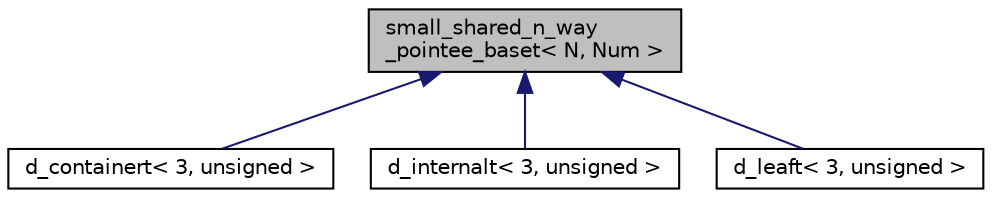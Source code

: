 digraph "small_shared_n_way_pointee_baset&lt; N, Num &gt;"
{
 // LATEX_PDF_SIZE
  bgcolor="transparent";
  edge [fontname="Helvetica",fontsize="10",labelfontname="Helvetica",labelfontsize="10"];
  node [fontname="Helvetica",fontsize="10",shape=record];
  Node1 [label="small_shared_n_way\l_pointee_baset\< N, Num \>",height=0.2,width=0.4,color="black", fillcolor="grey75", style="filled", fontcolor="black",tooltip=" "];
  Node1 -> Node2 [dir="back",color="midnightblue",fontsize="10",style="solid",fontname="Helvetica"];
  Node2 [label="d_containert\< 3, unsigned \>",height=0.2,width=0.4,color="black",URL="$classd__containert.html",tooltip=" "];
  Node1 -> Node3 [dir="back",color="midnightblue",fontsize="10",style="solid",fontname="Helvetica"];
  Node3 [label="d_internalt\< 3, unsigned \>",height=0.2,width=0.4,color="black",URL="$classd__internalt.html",tooltip=" "];
  Node1 -> Node4 [dir="back",color="midnightblue",fontsize="10",style="solid",fontname="Helvetica"];
  Node4 [label="d_leaft\< 3, unsigned \>",height=0.2,width=0.4,color="black",URL="$classd__leaft.html",tooltip=" "];
}
